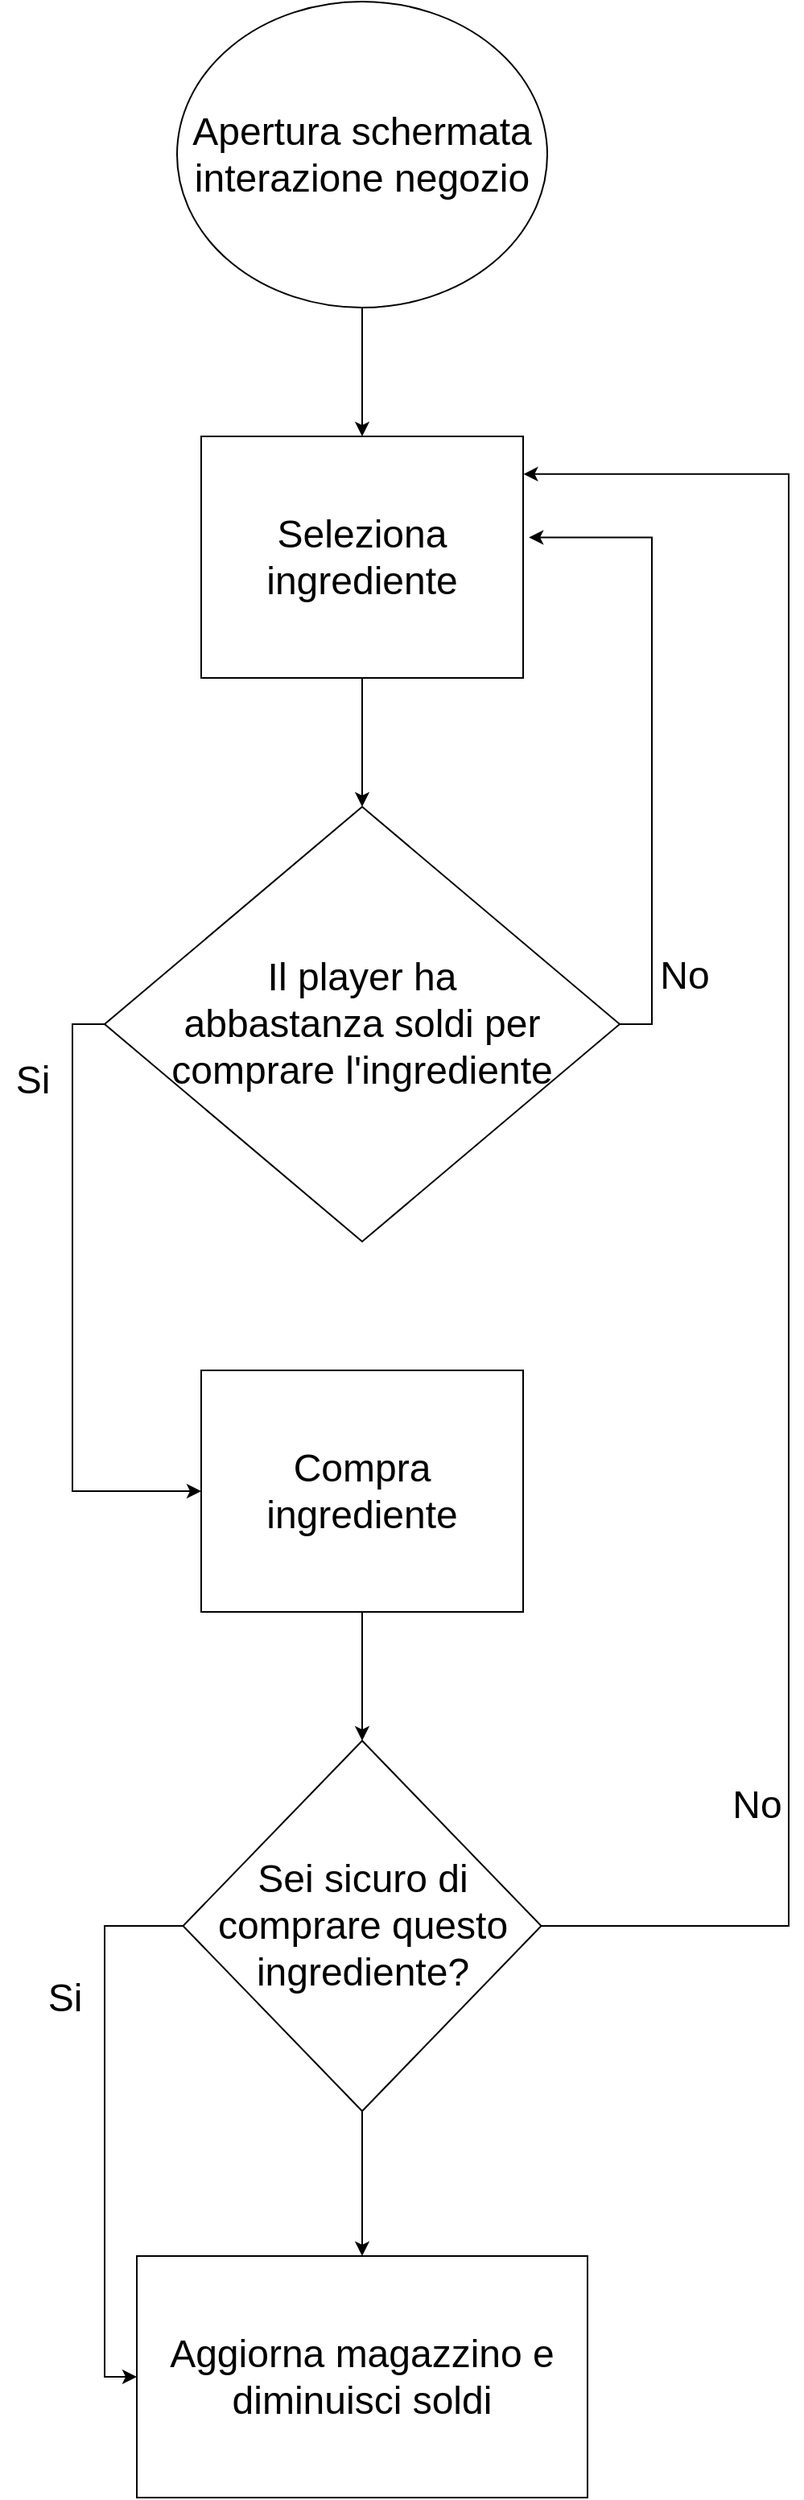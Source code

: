 <mxfile version="20.0.4" type="device"><diagram id="ISdyqh9uEjT6HNJVzfY7" name="Page-1"><mxGraphModel dx="2445" dy="1396" grid="1" gridSize="10" guides="1" tooltips="1" connect="1" arrows="1" fold="1" page="1" pageScale="1" pageWidth="850" pageHeight="1100" math="0" shadow="0"><root><mxCell id="0"/><mxCell id="1" parent="0"/><mxCell id="4dXPI7KWilZhXQsW0AYG-1" style="edgeStyle=orthogonalEdgeStyle;rounded=0;orthogonalLoop=1;jettySize=auto;html=1;exitX=0.5;exitY=1;exitDx=0;exitDy=0;entryX=0.5;entryY=0;entryDx=0;entryDy=0;fontSize=24;" parent="1" source="4dXPI7KWilZhXQsW0AYG-2" target="s7lu_K9xbyJo_yFVLXin-7" edge="1"><mxGeometry relative="1" as="geometry"><mxPoint x="185" y="440" as="targetPoint"/></mxGeometry></mxCell><mxCell id="4dXPI7KWilZhXQsW0AYG-2" value="Apertura schermata interazione negozio" style="ellipse;whiteSpace=wrap;html=1;fontSize=24;" parent="1" vertex="1"><mxGeometry x="70" y="180" width="230" height="190" as="geometry"/></mxCell><mxCell id="4dXPI7KWilZhXQsW0AYG-6" style="edgeStyle=orthogonalEdgeStyle;rounded=0;orthogonalLoop=1;jettySize=auto;html=1;exitX=0.5;exitY=1;exitDx=0;exitDy=0;fontSize=24;entryX=0.5;entryY=0;entryDx=0;entryDy=0;" parent="1" source="4dXPI7KWilZhXQsW0AYG-7" target="SolV27F_MKlO9dvR9VGS-6" edge="1"><mxGeometry relative="1" as="geometry"><mxPoint x="181.25" y="1220" as="targetPoint"/><mxPoint x="221.25" y="1230" as="sourcePoint"/></mxGeometry></mxCell><mxCell id="4dXPI7KWilZhXQsW0AYG-7" value="Compra ingrediente" style="rounded=0;whiteSpace=wrap;html=1;fontSize=24;" parent="1" vertex="1"><mxGeometry x="85" y="1030" width="200" height="150" as="geometry"/></mxCell><mxCell id="4dXPI7KWilZhXQsW0AYG-30" value="Aggiorna magazzino e diminuisci soldi" style="rounded=0;whiteSpace=wrap;html=1;fontSize=24;" parent="1" vertex="1"><mxGeometry x="45" y="1580" width="280" height="150" as="geometry"/></mxCell><mxCell id="SolV27F_MKlO9dvR9VGS-5" style="edgeStyle=orthogonalEdgeStyle;rounded=0;orthogonalLoop=1;jettySize=auto;html=1;exitX=0.5;exitY=1;exitDx=0;exitDy=0;fontSize=24;entryX=0.5;entryY=0;entryDx=0;entryDy=0;" parent="1" source="SolV27F_MKlO9dvR9VGS-6" target="4dXPI7KWilZhXQsW0AYG-30" edge="1"><mxGeometry relative="1" as="geometry"><mxPoint x="403.75" y="1585" as="sourcePoint"/><mxPoint x="341.25" y="1300" as="targetPoint"/></mxGeometry></mxCell><mxCell id="SolV27F_MKlO9dvR9VGS-6" value="Sei sicuro di comprare questo ingrediente?" style="rhombus;whiteSpace=wrap;html=1;fontSize=24;" parent="1" vertex="1"><mxGeometry x="73.75" y="1260" width="222.5" height="230" as="geometry"/></mxCell><mxCell id="s7lu_K9xbyJo_yFVLXin-1" value="Il player ha &lt;br&gt;abbastanza soldi per comprare l'ingrediente" style="rhombus;whiteSpace=wrap;html=1;fontSize=24;" vertex="1" parent="1"><mxGeometry x="25" y="680" width="320" height="270" as="geometry"/></mxCell><mxCell id="s7lu_K9xbyJo_yFVLXin-7" value="Seleziona ingrediente" style="rounded=0;whiteSpace=wrap;html=1;fontSize=24;" vertex="1" parent="1"><mxGeometry x="85" y="450" width="200" height="150" as="geometry"/></mxCell><mxCell id="s7lu_K9xbyJo_yFVLXin-8" style="edgeStyle=orthogonalEdgeStyle;rounded=0;orthogonalLoop=1;jettySize=auto;html=1;exitX=0.5;exitY=1;exitDx=0;exitDy=0;fontSize=24;entryX=0.5;entryY=0;entryDx=0;entryDy=0;" edge="1" parent="1" source="s7lu_K9xbyJo_yFVLXin-7" target="s7lu_K9xbyJo_yFVLXin-1"><mxGeometry relative="1" as="geometry"><mxPoint x="185" y="680" as="targetPoint"/><mxPoint x="191.25" y="1170" as="sourcePoint"/></mxGeometry></mxCell><mxCell id="s7lu_K9xbyJo_yFVLXin-11" style="edgeStyle=orthogonalEdgeStyle;rounded=0;orthogonalLoop=1;jettySize=auto;html=1;fontSize=24;exitX=1;exitY=0.5;exitDx=0;exitDy=0;entryX=1.018;entryY=0.418;entryDx=0;entryDy=0;entryPerimeter=0;" edge="1" parent="1" source="s7lu_K9xbyJo_yFVLXin-1" target="s7lu_K9xbyJo_yFVLXin-7"><mxGeometry relative="1" as="geometry"><mxPoint x="195" y="1040" as="targetPoint"/><mxPoint x="195" y="960" as="sourcePoint"/><Array as="points"><mxPoint x="365" y="815"/><mxPoint x="365" y="513"/></Array></mxGeometry></mxCell><mxCell id="s7lu_K9xbyJo_yFVLXin-13" value="No" style="text;html=1;align=center;verticalAlign=middle;resizable=0;points=[];autosize=1;strokeColor=none;fillColor=none;fontSize=24;" vertex="1" parent="1"><mxGeometry x="360" y="765" width="50" height="40" as="geometry"/></mxCell><mxCell id="s7lu_K9xbyJo_yFVLXin-14" value="Si" style="text;html=1;align=center;verticalAlign=middle;resizable=0;points=[];autosize=1;strokeColor=none;fillColor=none;fontSize=24;" vertex="1" parent="1"><mxGeometry x="-40" y="830" width="40" height="40" as="geometry"/></mxCell><mxCell id="s7lu_K9xbyJo_yFVLXin-15" value="" style="edgeStyle=orthogonalEdgeStyle;rounded=0;orthogonalLoop=1;jettySize=auto;html=1;entryX=0;entryY=0.5;entryDx=0;entryDy=0;exitX=0;exitY=0.5;exitDx=0;exitDy=0;" edge="1" parent="1" source="s7lu_K9xbyJo_yFVLXin-1" target="4dXPI7KWilZhXQsW0AYG-7"><mxGeometry relative="1" as="geometry"><mxPoint x="195" y="960" as="sourcePoint"/><mxPoint x="195" y="1040" as="targetPoint"/></mxGeometry></mxCell><mxCell id="s7lu_K9xbyJo_yFVLXin-16" value="" style="edgeStyle=orthogonalEdgeStyle;rounded=0;orthogonalLoop=1;jettySize=auto;html=1;entryX=0;entryY=0.5;entryDx=0;entryDy=0;exitX=0;exitY=0.5;exitDx=0;exitDy=0;" edge="1" parent="1" source="SolV27F_MKlO9dvR9VGS-6" target="4dXPI7KWilZhXQsW0AYG-30"><mxGeometry relative="1" as="geometry"><mxPoint x="-160" y="1290" as="sourcePoint"/><mxPoint x="95" y="1115" as="targetPoint"/></mxGeometry></mxCell><mxCell id="s7lu_K9xbyJo_yFVLXin-17" value="Si" style="text;html=1;align=center;verticalAlign=middle;resizable=0;points=[];autosize=1;strokeColor=none;fillColor=none;fontSize=24;" vertex="1" parent="1"><mxGeometry x="-20" y="1400" width="40" height="40" as="geometry"/></mxCell><mxCell id="s7lu_K9xbyJo_yFVLXin-20" style="edgeStyle=orthogonalEdgeStyle;rounded=0;orthogonalLoop=1;jettySize=auto;html=1;exitX=1;exitY=0.5;exitDx=0;exitDy=0;fontSize=24;entryX=1.001;entryY=0.156;entryDx=0;entryDy=0;entryPerimeter=0;" edge="1" parent="1" source="SolV27F_MKlO9dvR9VGS-6" target="s7lu_K9xbyJo_yFVLXin-7"><mxGeometry relative="1" as="geometry"><mxPoint x="195" y="1270" as="targetPoint"/><mxPoint x="195" y="1190" as="sourcePoint"/><Array as="points"><mxPoint x="450" y="1375"/><mxPoint x="450" y="473"/></Array></mxGeometry></mxCell><mxCell id="s7lu_K9xbyJo_yFVLXin-22" value="No" style="text;html=1;align=center;verticalAlign=middle;resizable=0;points=[];autosize=1;strokeColor=none;fillColor=none;fontSize=24;" vertex="1" parent="1"><mxGeometry x="405" y="1280" width="50" height="40" as="geometry"/></mxCell></root></mxGraphModel></diagram></mxfile>